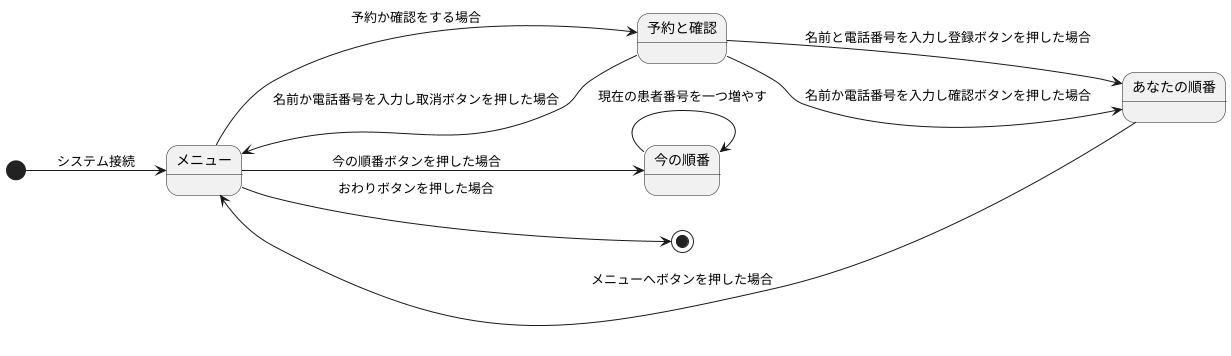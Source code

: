 @startuml 演習6-3 ステートマシン
left to right direction
[*]-->メニュー :システム接続
メニュー-->予約と確認 :予約か確認をする場合
予約と確認-->あなたの順番 :名前と電話番号を入力し登録ボタンを押した場合
予約と確認-->あなたの順番 :名前か電話番号を入力し確認ボタンを押した場合
予約と確認-->メニュー :名前か電話番号を入力し取消ボタンを押した場合
あなたの順番-->メニュー :メニューへボタンを押した場合
メニュー-->今の順番 :今の順番ボタンを押した場合
今の順番-->今の順番 :現在の患者番号を一つ増やす
メニュー-->[*] :おわりボタンを押した場合
@enduml
